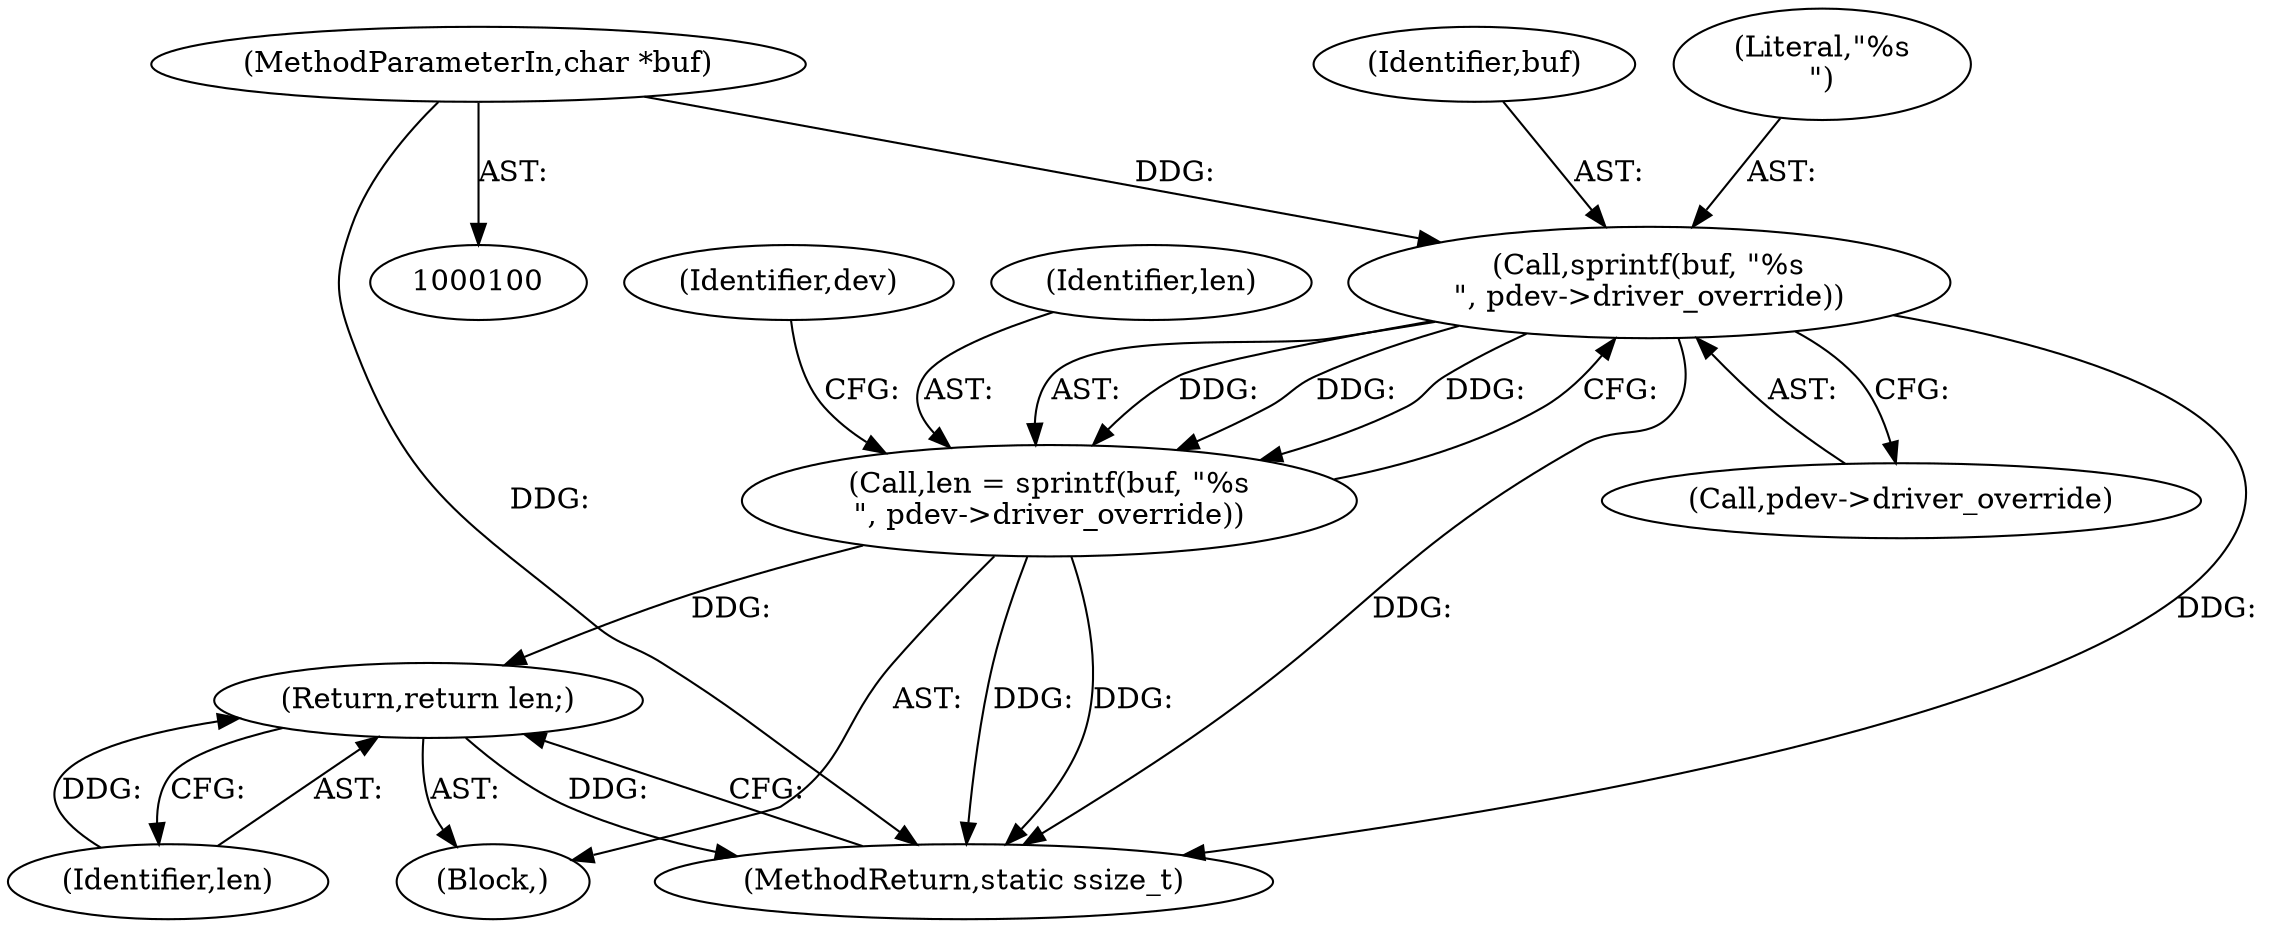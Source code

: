 digraph "0_linux_6265539776a0810b7ce6398c27866ddb9c6bd154@API" {
"1000115" [label="(Call,sprintf(buf, \"%s\n\", pdev->driver_override))"];
"1000103" [label="(MethodParameterIn,char *buf)"];
"1000113" [label="(Call,len = sprintf(buf, \"%s\n\", pdev->driver_override))"];
"1000123" [label="(Return,return len;)"];
"1000116" [label="(Identifier,buf)"];
"1000115" [label="(Call,sprintf(buf, \"%s\n\", pdev->driver_override))"];
"1000122" [label="(Identifier,dev)"];
"1000103" [label="(MethodParameterIn,char *buf)"];
"1000117" [label="(Literal,\"%s\n\")"];
"1000125" [label="(MethodReturn,static ssize_t)"];
"1000124" [label="(Identifier,len)"];
"1000118" [label="(Call,pdev->driver_override)"];
"1000113" [label="(Call,len = sprintf(buf, \"%s\n\", pdev->driver_override))"];
"1000104" [label="(Block,)"];
"1000123" [label="(Return,return len;)"];
"1000114" [label="(Identifier,len)"];
"1000115" -> "1000113"  [label="AST: "];
"1000115" -> "1000118"  [label="CFG: "];
"1000116" -> "1000115"  [label="AST: "];
"1000117" -> "1000115"  [label="AST: "];
"1000118" -> "1000115"  [label="AST: "];
"1000113" -> "1000115"  [label="CFG: "];
"1000115" -> "1000125"  [label="DDG: "];
"1000115" -> "1000125"  [label="DDG: "];
"1000115" -> "1000113"  [label="DDG: "];
"1000115" -> "1000113"  [label="DDG: "];
"1000115" -> "1000113"  [label="DDG: "];
"1000103" -> "1000115"  [label="DDG: "];
"1000103" -> "1000100"  [label="AST: "];
"1000103" -> "1000125"  [label="DDG: "];
"1000113" -> "1000104"  [label="AST: "];
"1000114" -> "1000113"  [label="AST: "];
"1000122" -> "1000113"  [label="CFG: "];
"1000113" -> "1000125"  [label="DDG: "];
"1000113" -> "1000125"  [label="DDG: "];
"1000113" -> "1000123"  [label="DDG: "];
"1000123" -> "1000104"  [label="AST: "];
"1000123" -> "1000124"  [label="CFG: "];
"1000124" -> "1000123"  [label="AST: "];
"1000125" -> "1000123"  [label="CFG: "];
"1000123" -> "1000125"  [label="DDG: "];
"1000124" -> "1000123"  [label="DDG: "];
}
